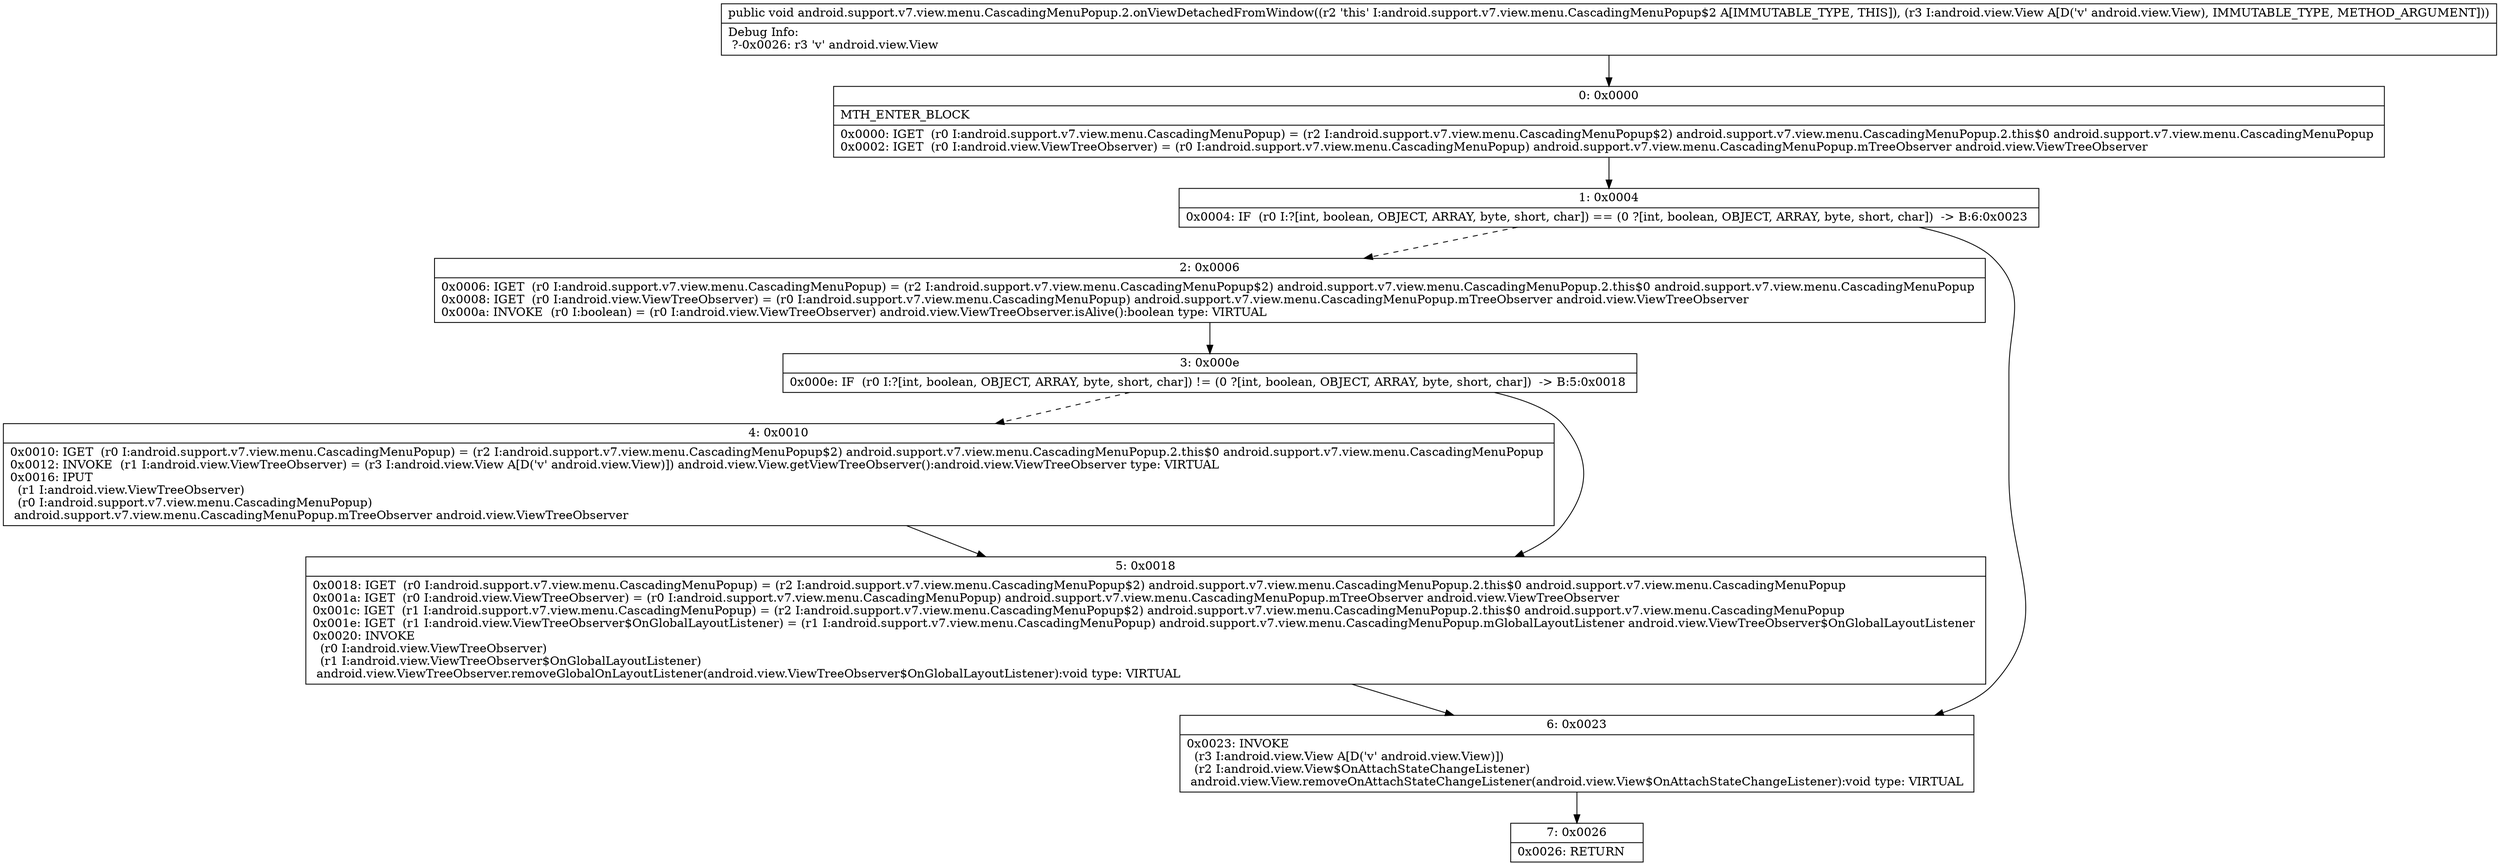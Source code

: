 digraph "CFG forandroid.support.v7.view.menu.CascadingMenuPopup.2.onViewDetachedFromWindow(Landroid\/view\/View;)V" {
Node_0 [shape=record,label="{0\:\ 0x0000|MTH_ENTER_BLOCK\l|0x0000: IGET  (r0 I:android.support.v7.view.menu.CascadingMenuPopup) = (r2 I:android.support.v7.view.menu.CascadingMenuPopup$2) android.support.v7.view.menu.CascadingMenuPopup.2.this$0 android.support.v7.view.menu.CascadingMenuPopup \l0x0002: IGET  (r0 I:android.view.ViewTreeObserver) = (r0 I:android.support.v7.view.menu.CascadingMenuPopup) android.support.v7.view.menu.CascadingMenuPopup.mTreeObserver android.view.ViewTreeObserver \l}"];
Node_1 [shape=record,label="{1\:\ 0x0004|0x0004: IF  (r0 I:?[int, boolean, OBJECT, ARRAY, byte, short, char]) == (0 ?[int, boolean, OBJECT, ARRAY, byte, short, char])  \-\> B:6:0x0023 \l}"];
Node_2 [shape=record,label="{2\:\ 0x0006|0x0006: IGET  (r0 I:android.support.v7.view.menu.CascadingMenuPopup) = (r2 I:android.support.v7.view.menu.CascadingMenuPopup$2) android.support.v7.view.menu.CascadingMenuPopup.2.this$0 android.support.v7.view.menu.CascadingMenuPopup \l0x0008: IGET  (r0 I:android.view.ViewTreeObserver) = (r0 I:android.support.v7.view.menu.CascadingMenuPopup) android.support.v7.view.menu.CascadingMenuPopup.mTreeObserver android.view.ViewTreeObserver \l0x000a: INVOKE  (r0 I:boolean) = (r0 I:android.view.ViewTreeObserver) android.view.ViewTreeObserver.isAlive():boolean type: VIRTUAL \l}"];
Node_3 [shape=record,label="{3\:\ 0x000e|0x000e: IF  (r0 I:?[int, boolean, OBJECT, ARRAY, byte, short, char]) != (0 ?[int, boolean, OBJECT, ARRAY, byte, short, char])  \-\> B:5:0x0018 \l}"];
Node_4 [shape=record,label="{4\:\ 0x0010|0x0010: IGET  (r0 I:android.support.v7.view.menu.CascadingMenuPopup) = (r2 I:android.support.v7.view.menu.CascadingMenuPopup$2) android.support.v7.view.menu.CascadingMenuPopup.2.this$0 android.support.v7.view.menu.CascadingMenuPopup \l0x0012: INVOKE  (r1 I:android.view.ViewTreeObserver) = (r3 I:android.view.View A[D('v' android.view.View)]) android.view.View.getViewTreeObserver():android.view.ViewTreeObserver type: VIRTUAL \l0x0016: IPUT  \l  (r1 I:android.view.ViewTreeObserver)\l  (r0 I:android.support.v7.view.menu.CascadingMenuPopup)\l android.support.v7.view.menu.CascadingMenuPopup.mTreeObserver android.view.ViewTreeObserver \l}"];
Node_5 [shape=record,label="{5\:\ 0x0018|0x0018: IGET  (r0 I:android.support.v7.view.menu.CascadingMenuPopup) = (r2 I:android.support.v7.view.menu.CascadingMenuPopup$2) android.support.v7.view.menu.CascadingMenuPopup.2.this$0 android.support.v7.view.menu.CascadingMenuPopup \l0x001a: IGET  (r0 I:android.view.ViewTreeObserver) = (r0 I:android.support.v7.view.menu.CascadingMenuPopup) android.support.v7.view.menu.CascadingMenuPopup.mTreeObserver android.view.ViewTreeObserver \l0x001c: IGET  (r1 I:android.support.v7.view.menu.CascadingMenuPopup) = (r2 I:android.support.v7.view.menu.CascadingMenuPopup$2) android.support.v7.view.menu.CascadingMenuPopup.2.this$0 android.support.v7.view.menu.CascadingMenuPopup \l0x001e: IGET  (r1 I:android.view.ViewTreeObserver$OnGlobalLayoutListener) = (r1 I:android.support.v7.view.menu.CascadingMenuPopup) android.support.v7.view.menu.CascadingMenuPopup.mGlobalLayoutListener android.view.ViewTreeObserver$OnGlobalLayoutListener \l0x0020: INVOKE  \l  (r0 I:android.view.ViewTreeObserver)\l  (r1 I:android.view.ViewTreeObserver$OnGlobalLayoutListener)\l android.view.ViewTreeObserver.removeGlobalOnLayoutListener(android.view.ViewTreeObserver$OnGlobalLayoutListener):void type: VIRTUAL \l}"];
Node_6 [shape=record,label="{6\:\ 0x0023|0x0023: INVOKE  \l  (r3 I:android.view.View A[D('v' android.view.View)])\l  (r2 I:android.view.View$OnAttachStateChangeListener)\l android.view.View.removeOnAttachStateChangeListener(android.view.View$OnAttachStateChangeListener):void type: VIRTUAL \l}"];
Node_7 [shape=record,label="{7\:\ 0x0026|0x0026: RETURN   \l}"];
MethodNode[shape=record,label="{public void android.support.v7.view.menu.CascadingMenuPopup.2.onViewDetachedFromWindow((r2 'this' I:android.support.v7.view.menu.CascadingMenuPopup$2 A[IMMUTABLE_TYPE, THIS]), (r3 I:android.view.View A[D('v' android.view.View), IMMUTABLE_TYPE, METHOD_ARGUMENT]))  | Debug Info:\l  ?\-0x0026: r3 'v' android.view.View\l}"];
MethodNode -> Node_0;
Node_0 -> Node_1;
Node_1 -> Node_2[style=dashed];
Node_1 -> Node_6;
Node_2 -> Node_3;
Node_3 -> Node_4[style=dashed];
Node_3 -> Node_5;
Node_4 -> Node_5;
Node_5 -> Node_6;
Node_6 -> Node_7;
}


